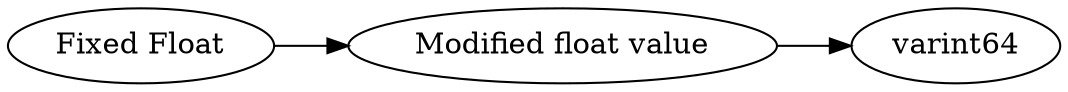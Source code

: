 digraph "Fixed Float" {
rankdir = LR
0
0 -> 1
1 -> 2

0 [label="Fixed Float",comment="name: \"Fixed Float\", typeName: \"\", id: 0, branchId: 0, recurseId: -1, attributes: 0, notes: \"\""];
1 [label="Modified float value",comment="name: \"Modified float value\", typeName: \"\", id: 1, branchId: 0, recurseId: -1, attributes: 0, notes: \"Float value multiplied by 32\""];
2 [label="varint64",comment="name: \"varint64\", typeName: \"\", id: 2, branchId: 0, recurseId: -1, attributes: 512, notes: \"\""];
{ rank = max;2}

}
